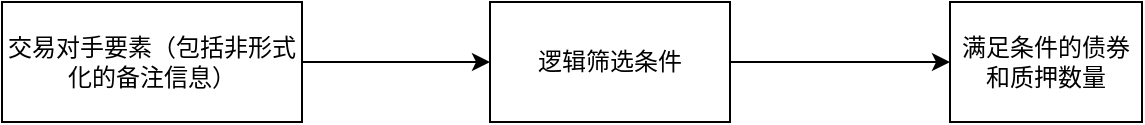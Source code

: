 <mxfile version="21.2.2" type="github">
  <diagram name="Page-1" id="8mtBHamg71PUbX-FDrAm">
    <mxGraphModel dx="2074" dy="1124" grid="1" gridSize="10" guides="1" tooltips="1" connect="1" arrows="1" fold="1" page="1" pageScale="1" pageWidth="827" pageHeight="1169" math="0" shadow="0">
      <root>
        <mxCell id="0" />
        <mxCell id="1" parent="0" />
        <mxCell id="oDEAuxL1qXgXwy5DULMc-4" value="" style="edgeStyle=orthogonalEdgeStyle;rounded=0;orthogonalLoop=1;jettySize=auto;html=1;" edge="1" parent="1" source="oDEAuxL1qXgXwy5DULMc-1" target="oDEAuxL1qXgXwy5DULMc-2">
          <mxGeometry relative="1" as="geometry" />
        </mxCell>
        <mxCell id="oDEAuxL1qXgXwy5DULMc-1" value="交易对手要素（包括非形式化的备注信息）" style="rounded=0;whiteSpace=wrap;html=1;" vertex="1" parent="1">
          <mxGeometry x="50" y="230" width="150" height="60" as="geometry" />
        </mxCell>
        <mxCell id="oDEAuxL1qXgXwy5DULMc-5" style="edgeStyle=orthogonalEdgeStyle;rounded=0;orthogonalLoop=1;jettySize=auto;html=1;entryX=0;entryY=0.5;entryDx=0;entryDy=0;" edge="1" parent="1" source="oDEAuxL1qXgXwy5DULMc-2" target="oDEAuxL1qXgXwy5DULMc-3">
          <mxGeometry relative="1" as="geometry" />
        </mxCell>
        <mxCell id="oDEAuxL1qXgXwy5DULMc-2" value="逻辑筛选条件" style="rounded=0;whiteSpace=wrap;html=1;" vertex="1" parent="1">
          <mxGeometry x="294" y="230" width="120" height="60" as="geometry" />
        </mxCell>
        <mxCell id="oDEAuxL1qXgXwy5DULMc-3" value="满足条件的债券和质押数量" style="rounded=0;whiteSpace=wrap;html=1;" vertex="1" parent="1">
          <mxGeometry x="524" y="230" width="96" height="60" as="geometry" />
        </mxCell>
      </root>
    </mxGraphModel>
  </diagram>
</mxfile>
